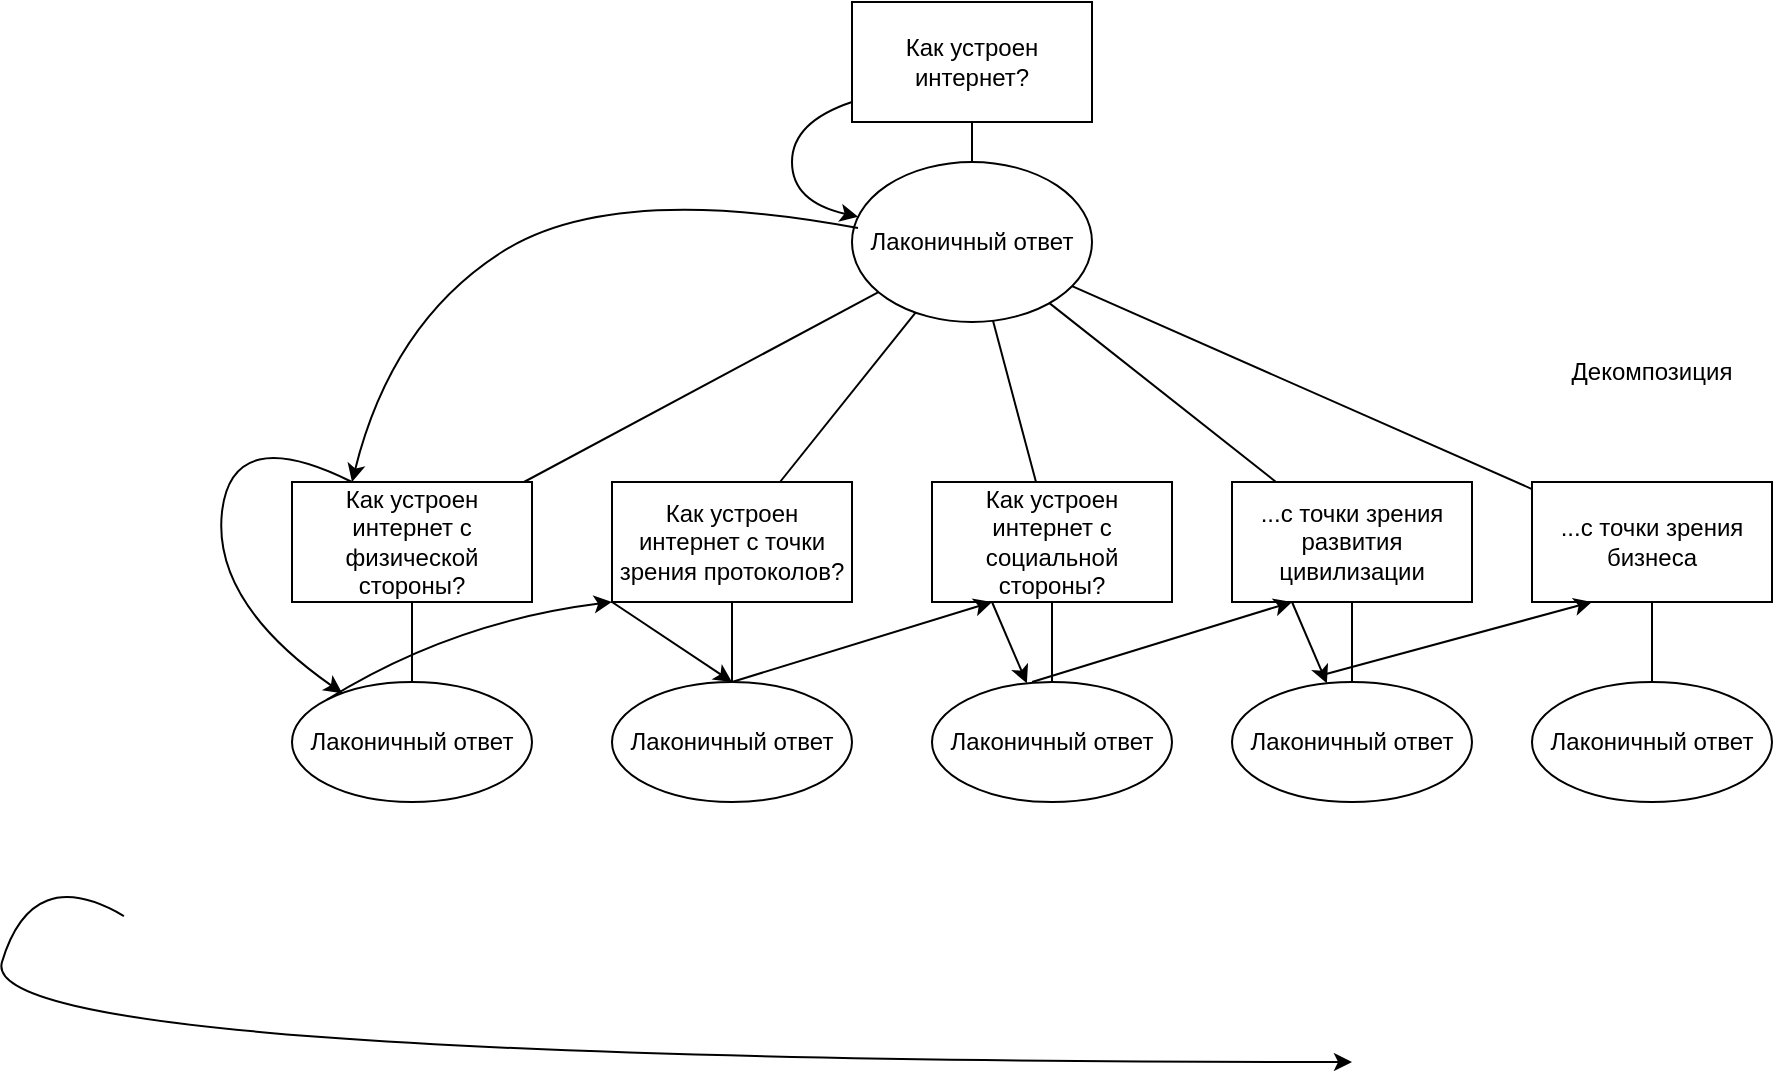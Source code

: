 <mxfile version="19.0.3" type="device"><diagram id="3DeU3PjPIChKOwAqloIy" name="Page-1"><mxGraphModel dx="1379" dy="875" grid="1" gridSize="10" guides="1" tooltips="1" connect="1" arrows="1" fold="1" page="1" pageScale="1" pageWidth="850" pageHeight="1100" math="0" shadow="0"><root><mxCell id="0"/><mxCell id="1" parent="0"/><mxCell id="X24jVK0sU3s0G0Y4CqCO-2" value="Как устроен интернет?" style="rounded=0;whiteSpace=wrap;html=1;" vertex="1" parent="1"><mxGeometry x="350" y="200" width="120" height="60" as="geometry"/></mxCell><mxCell id="X24jVK0sU3s0G0Y4CqCO-3" value="Лаконичный ответ" style="ellipse;whiteSpace=wrap;html=1;" vertex="1" parent="1"><mxGeometry x="350" y="280" width="120" height="80" as="geometry"/></mxCell><mxCell id="X24jVK0sU3s0G0Y4CqCO-5" value="Декомпозиция" style="text;html=1;strokeColor=none;fillColor=none;align=center;verticalAlign=middle;whiteSpace=wrap;rounded=0;" vertex="1" parent="1"><mxGeometry x="710" y="370" width="80" height="30" as="geometry"/></mxCell><mxCell id="X24jVK0sU3s0G0Y4CqCO-6" value="Как устроен интернет с физической стороны?" style="rounded=0;whiteSpace=wrap;html=1;" vertex="1" parent="1"><mxGeometry x="70" y="440" width="120" height="60" as="geometry"/></mxCell><mxCell id="X24jVK0sU3s0G0Y4CqCO-7" value="Как устроен интернет с точки зрения протоколов?" style="rounded=0;whiteSpace=wrap;html=1;" vertex="1" parent="1"><mxGeometry x="230" y="440" width="120" height="60" as="geometry"/></mxCell><mxCell id="X24jVK0sU3s0G0Y4CqCO-8" value="Как устроен интернет с социальной стороны?" style="rounded=0;whiteSpace=wrap;html=1;" vertex="1" parent="1"><mxGeometry x="390" y="440" width="120" height="60" as="geometry"/></mxCell><mxCell id="X24jVK0sU3s0G0Y4CqCO-9" value="...с точки зрения развития цивилизации" style="rounded=0;whiteSpace=wrap;html=1;" vertex="1" parent="1"><mxGeometry x="540" y="440" width="120" height="60" as="geometry"/></mxCell><mxCell id="X24jVK0sU3s0G0Y4CqCO-10" value="...с точки зрения бизнеса" style="rounded=0;whiteSpace=wrap;html=1;" vertex="1" parent="1"><mxGeometry x="690" y="440" width="120" height="60" as="geometry"/></mxCell><mxCell id="X24jVK0sU3s0G0Y4CqCO-11" value="" style="endArrow=none;html=1;rounded=0;" edge="1" parent="1" source="X24jVK0sU3s0G0Y4CqCO-3" target="X24jVK0sU3s0G0Y4CqCO-2"><mxGeometry width="50" height="50" relative="1" as="geometry"><mxPoint x="570" y="240" as="sourcePoint"/><mxPoint x="620" y="190" as="targetPoint"/></mxGeometry></mxCell><mxCell id="X24jVK0sU3s0G0Y4CqCO-12" value="" style="endArrow=none;html=1;rounded=0;" edge="1" parent="1" source="X24jVK0sU3s0G0Y4CqCO-6" target="X24jVK0sU3s0G0Y4CqCO-3"><mxGeometry width="50" height="50" relative="1" as="geometry"><mxPoint x="570" y="240" as="sourcePoint"/><mxPoint x="620" y="190" as="targetPoint"/></mxGeometry></mxCell><mxCell id="X24jVK0sU3s0G0Y4CqCO-13" value="" style="endArrow=none;html=1;rounded=0;" edge="1" parent="1" source="X24jVK0sU3s0G0Y4CqCO-7" target="X24jVK0sU3s0G0Y4CqCO-3"><mxGeometry width="50" height="50" relative="1" as="geometry"><mxPoint x="570" y="240" as="sourcePoint"/><mxPoint x="620" y="190" as="targetPoint"/></mxGeometry></mxCell><mxCell id="X24jVK0sU3s0G0Y4CqCO-14" value="" style="endArrow=none;html=1;rounded=0;" edge="1" parent="1" source="X24jVK0sU3s0G0Y4CqCO-8" target="X24jVK0sU3s0G0Y4CqCO-3"><mxGeometry width="50" height="50" relative="1" as="geometry"><mxPoint x="570" y="240" as="sourcePoint"/><mxPoint x="620" y="190" as="targetPoint"/></mxGeometry></mxCell><mxCell id="X24jVK0sU3s0G0Y4CqCO-15" value="" style="endArrow=none;html=1;rounded=0;" edge="1" parent="1" source="X24jVK0sU3s0G0Y4CqCO-9" target="X24jVK0sU3s0G0Y4CqCO-3"><mxGeometry width="50" height="50" relative="1" as="geometry"><mxPoint x="570" y="240" as="sourcePoint"/><mxPoint x="620" y="190" as="targetPoint"/></mxGeometry></mxCell><mxCell id="X24jVK0sU3s0G0Y4CqCO-16" value="" style="endArrow=none;html=1;rounded=0;" edge="1" parent="1" source="X24jVK0sU3s0G0Y4CqCO-10" target="X24jVK0sU3s0G0Y4CqCO-3"><mxGeometry width="50" height="50" relative="1" as="geometry"><mxPoint x="570" y="240" as="sourcePoint"/><mxPoint x="620" y="190" as="targetPoint"/></mxGeometry></mxCell><mxCell id="X24jVK0sU3s0G0Y4CqCO-18" value="Лаконичный ответ" style="ellipse;whiteSpace=wrap;html=1;" vertex="1" parent="1"><mxGeometry x="690" y="540" width="120" height="60" as="geometry"/></mxCell><mxCell id="X24jVK0sU3s0G0Y4CqCO-19" value="Лаконичный ответ" style="ellipse;whiteSpace=wrap;html=1;" vertex="1" parent="1"><mxGeometry x="540" y="540" width="120" height="60" as="geometry"/></mxCell><mxCell id="X24jVK0sU3s0G0Y4CqCO-20" value="Лаконичный ответ" style="ellipse;whiteSpace=wrap;html=1;" vertex="1" parent="1"><mxGeometry x="390" y="540" width="120" height="60" as="geometry"/></mxCell><mxCell id="X24jVK0sU3s0G0Y4CqCO-21" value="Лаконичный ответ" style="ellipse;whiteSpace=wrap;html=1;" vertex="1" parent="1"><mxGeometry x="230" y="540" width="120" height="60" as="geometry"/></mxCell><mxCell id="X24jVK0sU3s0G0Y4CqCO-22" value="Лаконичный ответ" style="ellipse;whiteSpace=wrap;html=1;" vertex="1" parent="1"><mxGeometry x="70" y="540" width="120" height="60" as="geometry"/></mxCell><mxCell id="X24jVK0sU3s0G0Y4CqCO-23" value="" style="endArrow=none;html=1;rounded=0;" edge="1" parent="1" source="X24jVK0sU3s0G0Y4CqCO-22" target="X24jVK0sU3s0G0Y4CqCO-6"><mxGeometry width="50" height="50" relative="1" as="geometry"><mxPoint x="570" y="500" as="sourcePoint"/><mxPoint x="620" y="450" as="targetPoint"/></mxGeometry></mxCell><mxCell id="X24jVK0sU3s0G0Y4CqCO-24" value="" style="endArrow=none;html=1;rounded=0;" edge="1" parent="1" source="X24jVK0sU3s0G0Y4CqCO-20" target="X24jVK0sU3s0G0Y4CqCO-8"><mxGeometry width="50" height="50" relative="1" as="geometry"><mxPoint x="570" y="500" as="sourcePoint"/><mxPoint x="620" y="450" as="targetPoint"/></mxGeometry></mxCell><mxCell id="X24jVK0sU3s0G0Y4CqCO-25" value="" style="endArrow=none;html=1;rounded=0;" edge="1" parent="1" source="X24jVK0sU3s0G0Y4CqCO-21" target="X24jVK0sU3s0G0Y4CqCO-7"><mxGeometry width="50" height="50" relative="1" as="geometry"><mxPoint x="570" y="500" as="sourcePoint"/><mxPoint x="620" y="450" as="targetPoint"/></mxGeometry></mxCell><mxCell id="X24jVK0sU3s0G0Y4CqCO-26" value="" style="endArrow=none;html=1;rounded=0;" edge="1" parent="1" source="X24jVK0sU3s0G0Y4CqCO-19" target="X24jVK0sU3s0G0Y4CqCO-9"><mxGeometry width="50" height="50" relative="1" as="geometry"><mxPoint x="570" y="500" as="sourcePoint"/><mxPoint x="620" y="450" as="targetPoint"/></mxGeometry></mxCell><mxCell id="X24jVK0sU3s0G0Y4CqCO-27" value="" style="endArrow=none;html=1;rounded=0;" edge="1" parent="1" source="X24jVK0sU3s0G0Y4CqCO-18" target="X24jVK0sU3s0G0Y4CqCO-10"><mxGeometry width="50" height="50" relative="1" as="geometry"><mxPoint x="570" y="500" as="sourcePoint"/><mxPoint x="620" y="450" as="targetPoint"/></mxGeometry></mxCell><mxCell id="X24jVK0sU3s0G0Y4CqCO-31" value="" style="curved=1;endArrow=classic;html=1;rounded=0;" edge="1" parent="1" source="X24jVK0sU3s0G0Y4CqCO-2" target="X24jVK0sU3s0G0Y4CqCO-3"><mxGeometry width="50" height="50" relative="1" as="geometry"><mxPoint x="110" y="130" as="sourcePoint"/><mxPoint x="160" y="80" as="targetPoint"/><Array as="points"><mxPoint x="320" y="260"/><mxPoint x="320" y="300"/></Array></mxGeometry></mxCell><mxCell id="X24jVK0sU3s0G0Y4CqCO-32" value="" style="curved=1;endArrow=classic;html=1;rounded=0;exitX=0.025;exitY=0.413;exitDx=0;exitDy=0;exitPerimeter=0;entryX=0.25;entryY=0;entryDx=0;entryDy=0;" edge="1" parent="1" source="X24jVK0sU3s0G0Y4CqCO-3" target="X24jVK0sU3s0G0Y4CqCO-6"><mxGeometry width="50" height="50" relative="1" as="geometry"><mxPoint x="110" y="130" as="sourcePoint"/><mxPoint x="120" y="420" as="targetPoint"/><Array as="points"><mxPoint x="230" y="290"/><mxPoint x="120" y="360"/></Array></mxGeometry></mxCell><mxCell id="X24jVK0sU3s0G0Y4CqCO-34" value="" style="curved=1;endArrow=classic;html=1;rounded=0;exitX=0.25;exitY=0;exitDx=0;exitDy=0;" edge="1" parent="1" source="X24jVK0sU3s0G0Y4CqCO-6" target="X24jVK0sU3s0G0Y4CqCO-22"><mxGeometry width="50" height="50" relative="1" as="geometry"><mxPoint x="120" y="140" as="sourcePoint"/><mxPoint x="170" y="90" as="targetPoint"/><Array as="points"><mxPoint x="40" y="410"/><mxPoint x="30" y="500"/></Array></mxGeometry></mxCell><mxCell id="X24jVK0sU3s0G0Y4CqCO-41" value="" style="curved=1;endArrow=classic;html=1;rounded=0;exitX=0;exitY=0;exitDx=0;exitDy=0;entryX=0;entryY=1;entryDx=0;entryDy=0;" edge="1" parent="1" source="X24jVK0sU3s0G0Y4CqCO-22" target="X24jVK0sU3s0G0Y4CqCO-7"><mxGeometry width="50" height="50" relative="1" as="geometry"><mxPoint x="40" y="110" as="sourcePoint"/><mxPoint x="-15" y="658.02" as="targetPoint"/><Array as="points"><mxPoint x="150" y="510"/></Array></mxGeometry></mxCell><mxCell id="X24jVK0sU3s0G0Y4CqCO-44" value="" style="curved=1;endArrow=classic;html=1;rounded=0;exitX=0.133;exitY=-0.033;exitDx=0;exitDy=0;exitPerimeter=0;" edge="1" parent="1" target="X24jVK0sU3s0G0Y4CqCO-42"><mxGeometry width="50" height="50" relative="1" as="geometry"><mxPoint x="-14.04" y="657.03" as="sourcePoint"/><mxPoint x="600" y="730" as="targetPoint"/><Array as="points"><mxPoint x="-60" y="630"/><mxPoint x="-90" y="730"/></Array></mxGeometry></mxCell><mxCell id="X24jVK0sU3s0G0Y4CqCO-54" value="" style="endArrow=classic;html=1;rounded=0;exitX=0;exitY=1;exitDx=0;exitDy=0;entryX=0.5;entryY=0;entryDx=0;entryDy=0;" edge="1" parent="1" source="X24jVK0sU3s0G0Y4CqCO-7" target="X24jVK0sU3s0G0Y4CqCO-21"><mxGeometry width="50" height="50" relative="1" as="geometry"><mxPoint x="550" y="440" as="sourcePoint"/><mxPoint x="600" y="390" as="targetPoint"/></mxGeometry></mxCell><mxCell id="X24jVK0sU3s0G0Y4CqCO-55" value="" style="endArrow=classic;html=1;rounded=0;exitX=0.5;exitY=0;exitDx=0;exitDy=0;entryX=0.25;entryY=1;entryDx=0;entryDy=0;" edge="1" parent="1" source="X24jVK0sU3s0G0Y4CqCO-21" target="X24jVK0sU3s0G0Y4CqCO-8"><mxGeometry width="50" height="50" relative="1" as="geometry"><mxPoint x="550" y="440" as="sourcePoint"/><mxPoint x="600" y="390" as="targetPoint"/></mxGeometry></mxCell><mxCell id="X24jVK0sU3s0G0Y4CqCO-56" value="" style="endArrow=classic;html=1;rounded=0;exitX=0.25;exitY=1;exitDx=0;exitDy=0;" edge="1" parent="1" source="X24jVK0sU3s0G0Y4CqCO-8" target="X24jVK0sU3s0G0Y4CqCO-20"><mxGeometry width="50" height="50" relative="1" as="geometry"><mxPoint x="550" y="440" as="sourcePoint"/><mxPoint x="600" y="390" as="targetPoint"/></mxGeometry></mxCell><mxCell id="X24jVK0sU3s0G0Y4CqCO-57" value="" style="endArrow=classic;html=1;rounded=0;exitX=0.417;exitY=0;exitDx=0;exitDy=0;exitPerimeter=0;entryX=0.25;entryY=1;entryDx=0;entryDy=0;" edge="1" parent="1" source="X24jVK0sU3s0G0Y4CqCO-20" target="X24jVK0sU3s0G0Y4CqCO-9"><mxGeometry width="50" height="50" relative="1" as="geometry"><mxPoint x="550" y="440" as="sourcePoint"/><mxPoint x="600" y="390" as="targetPoint"/></mxGeometry></mxCell><mxCell id="X24jVK0sU3s0G0Y4CqCO-58" value="" style="endArrow=classic;html=1;rounded=0;exitX=0.25;exitY=1;exitDx=0;exitDy=0;" edge="1" parent="1" source="X24jVK0sU3s0G0Y4CqCO-9" target="X24jVK0sU3s0G0Y4CqCO-19"><mxGeometry width="50" height="50" relative="1" as="geometry"><mxPoint x="550" y="440" as="sourcePoint"/><mxPoint x="600" y="390" as="targetPoint"/></mxGeometry></mxCell><mxCell id="X24jVK0sU3s0G0Y4CqCO-59" value="" style="endArrow=classic;html=1;rounded=0;exitX=0.392;exitY=-0.067;exitDx=0;exitDy=0;exitPerimeter=0;entryX=0.25;entryY=1;entryDx=0;entryDy=0;" edge="1" parent="1" source="X24jVK0sU3s0G0Y4CqCO-19" target="X24jVK0sU3s0G0Y4CqCO-10"><mxGeometry width="50" height="50" relative="1" as="geometry"><mxPoint x="550" y="440" as="sourcePoint"/><mxPoint x="600" y="390" as="targetPoint"/></mxGeometry></mxCell></root></mxGraphModel></diagram></mxfile>